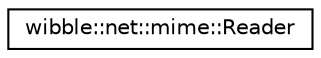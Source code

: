 digraph G
{
  edge [fontname="Helvetica",fontsize="10",labelfontname="Helvetica",labelfontsize="10"];
  node [fontname="Helvetica",fontsize="10",shape=record];
  rankdir="LR";
  Node1 [label="wibble::net::mime::Reader",height=0.2,width=0.4,color="black", fillcolor="white", style="filled",URL="$structwibble_1_1net_1_1mime_1_1Reader.html"];
}

